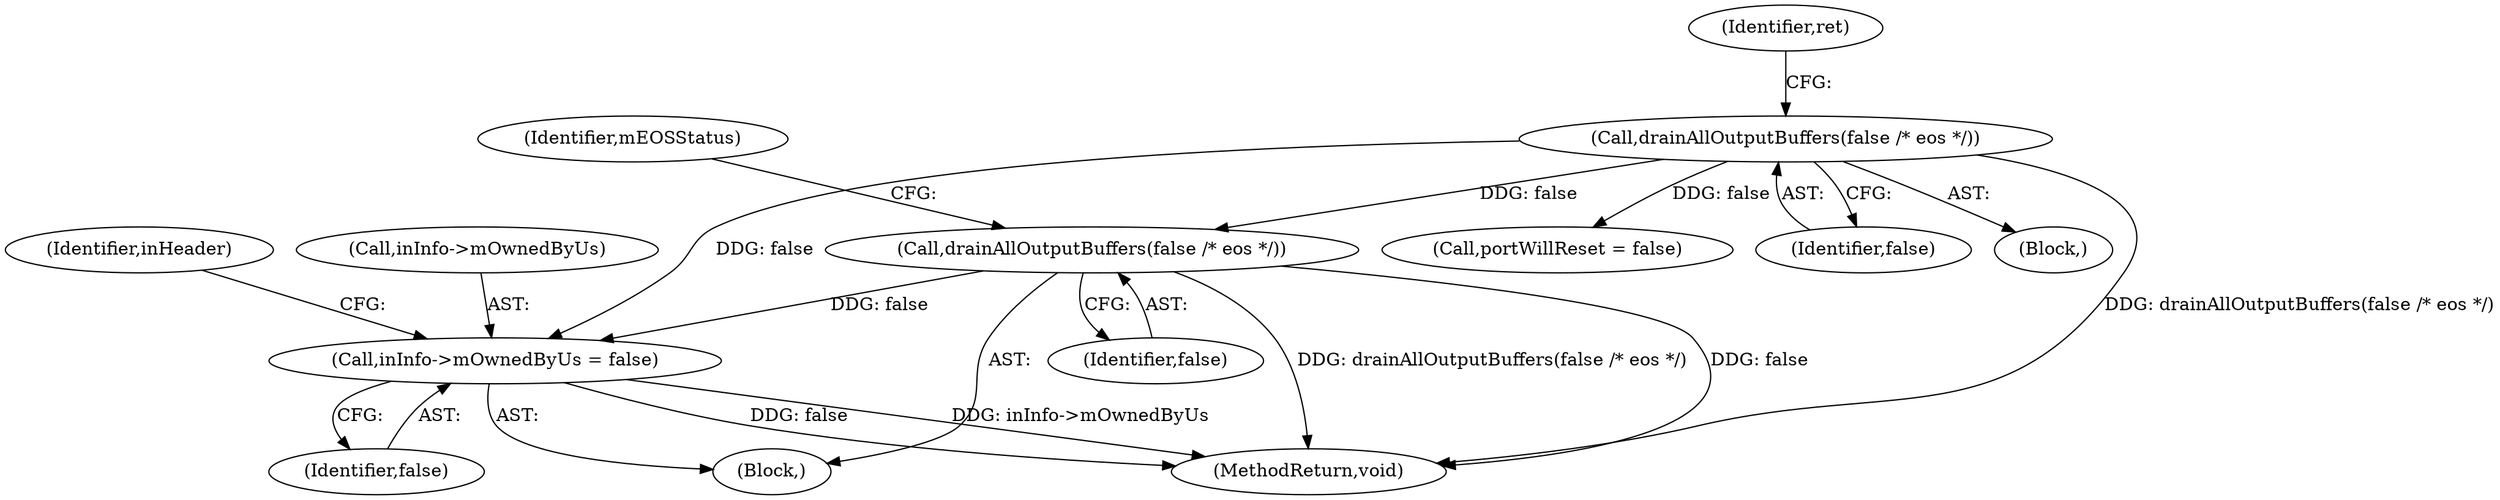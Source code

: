 digraph "0_Android_d2f47191538837e796e2b10c1ff7e1ee35f6e0ab_2@pointer" {
"1000369" [label="(Call,inInfo->mOwnedByUs = false)"];
"1000398" [label="(Call,drainAllOutputBuffers(false /* eos */))"];
"1000134" [label="(Call,drainAllOutputBuffers(false /* eos */))"];
"1000375" [label="(Identifier,inHeader)"];
"1000369" [label="(Call,inInfo->mOwnedByUs = false)"];
"1000138" [label="(Identifier,ret)"];
"1000400" [label="(MethodReturn,void)"];
"1000141" [label="(Call,portWillReset = false)"];
"1000135" [label="(Identifier,false)"];
"1000370" [label="(Call,inInfo->mOwnedByUs)"];
"1000398" [label="(Call,drainAllOutputBuffers(false /* eos */))"];
"1000373" [label="(Identifier,false)"];
"1000148" [label="(Identifier,mEOSStatus)"];
"1000133" [label="(Block,)"];
"1000134" [label="(Call,drainAllOutputBuffers(false /* eos */))"];
"1000399" [label="(Identifier,false)"];
"1000155" [label="(Block,)"];
"1000369" -> "1000155"  [label="AST: "];
"1000369" -> "1000373"  [label="CFG: "];
"1000370" -> "1000369"  [label="AST: "];
"1000373" -> "1000369"  [label="AST: "];
"1000375" -> "1000369"  [label="CFG: "];
"1000369" -> "1000400"  [label="DDG: inInfo->mOwnedByUs"];
"1000369" -> "1000400"  [label="DDG: false"];
"1000398" -> "1000369"  [label="DDG: false"];
"1000134" -> "1000369"  [label="DDG: false"];
"1000398" -> "1000155"  [label="AST: "];
"1000398" -> "1000399"  [label="CFG: "];
"1000399" -> "1000398"  [label="AST: "];
"1000148" -> "1000398"  [label="CFG: "];
"1000398" -> "1000400"  [label="DDG: drainAllOutputBuffers(false /* eos */)"];
"1000398" -> "1000400"  [label="DDG: false"];
"1000134" -> "1000398"  [label="DDG: false"];
"1000134" -> "1000133"  [label="AST: "];
"1000134" -> "1000135"  [label="CFG: "];
"1000135" -> "1000134"  [label="AST: "];
"1000138" -> "1000134"  [label="CFG: "];
"1000134" -> "1000400"  [label="DDG: drainAllOutputBuffers(false /* eos */)"];
"1000134" -> "1000141"  [label="DDG: false"];
}
